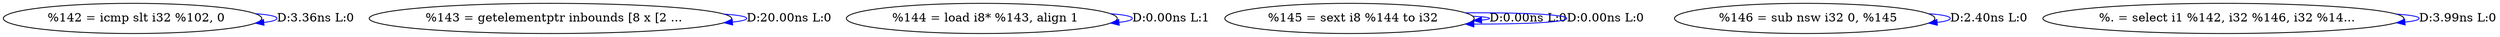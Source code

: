 digraph {
Node0x306ec00[label="  %142 = icmp slt i32 %102, 0"];
Node0x306ec00 -> Node0x306ec00[label="D:3.36ns L:0",color=blue];
Node0x306ed20[label="  %143 = getelementptr inbounds [8 x [2 ..."];
Node0x306ed20 -> Node0x306ed20[label="D:20.00ns L:0",color=blue];
Node0x306ee40[label="  %144 = load i8* %143, align 1"];
Node0x306ee40 -> Node0x306ee40[label="D:0.00ns L:1",color=blue];
Node0x306ef20[label="  %145 = sext i8 %144 to i32"];
Node0x306ef20 -> Node0x306ef20[label="D:0.00ns L:0",color=blue];
Node0x306ef20 -> Node0x306ef20[label="D:0.00ns L:0",color=blue];
Node0x306f000[label="  %146 = sub nsw i32 0, %145"];
Node0x306f000 -> Node0x306f000[label="D:2.40ns L:0",color=blue];
Node0x306f0e0[label="  %. = select i1 %142, i32 %146, i32 %14..."];
Node0x306f0e0 -> Node0x306f0e0[label="D:3.99ns L:0",color=blue];
}
